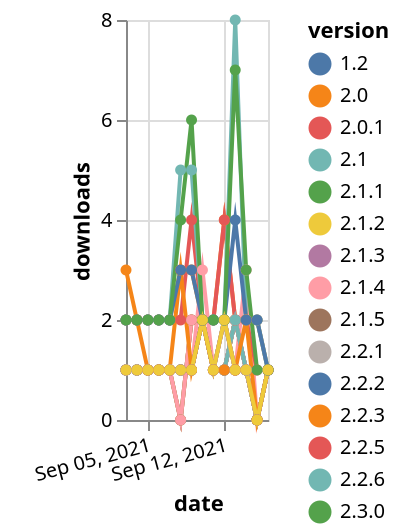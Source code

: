 {"$schema": "https://vega.github.io/schema/vega-lite/v5.json", "description": "A simple bar chart with embedded data.", "data": {"values": [{"date": "2021-09-03", "total": 321, "delta": 1, "version": "2.3.0"}, {"date": "2021-09-04", "total": 322, "delta": 1, "version": "2.3.0"}, {"date": "2021-09-05", "total": 323, "delta": 1, "version": "2.3.0"}, {"date": "2021-09-06", "total": 324, "delta": 1, "version": "2.3.0"}, {"date": "2021-09-07", "total": 325, "delta": 1, "version": "2.3.0"}, {"date": "2021-09-08", "total": 326, "delta": 1, "version": "2.3.0"}, {"date": "2021-09-09", "total": 327, "delta": 1, "version": "2.3.0"}, {"date": "2021-09-10", "total": 329, "delta": 2, "version": "2.3.0"}, {"date": "2021-09-11", "total": 330, "delta": 1, "version": "2.3.0"}, {"date": "2021-09-12", "total": 332, "delta": 2, "version": "2.3.0"}, {"date": "2021-09-13", "total": 333, "delta": 1, "version": "2.3.0"}, {"date": "2021-09-14", "total": 334, "delta": 1, "version": "2.3.0"}, {"date": "2021-09-15", "total": 334, "delta": 0, "version": "2.3.0"}, {"date": "2021-09-16", "total": 335, "delta": 1, "version": "2.3.0"}, {"date": "2021-09-03", "total": 239, "delta": 1, "version": "2.1.3"}, {"date": "2021-09-04", "total": 240, "delta": 1, "version": "2.1.3"}, {"date": "2021-09-05", "total": 241, "delta": 1, "version": "2.1.3"}, {"date": "2021-09-06", "total": 242, "delta": 1, "version": "2.1.3"}, {"date": "2021-09-07", "total": 243, "delta": 1, "version": "2.1.3"}, {"date": "2021-09-08", "total": 243, "delta": 0, "version": "2.1.3"}, {"date": "2021-09-09", "total": 245, "delta": 2, "version": "2.1.3"}, {"date": "2021-09-10", "total": 247, "delta": 2, "version": "2.1.3"}, {"date": "2021-09-11", "total": 248, "delta": 1, "version": "2.1.3"}, {"date": "2021-09-12", "total": 249, "delta": 1, "version": "2.1.3"}, {"date": "2021-09-13", "total": 251, "delta": 2, "version": "2.1.3"}, {"date": "2021-09-14", "total": 252, "delta": 1, "version": "2.1.3"}, {"date": "2021-09-15", "total": 252, "delta": 0, "version": "2.1.3"}, {"date": "2021-09-16", "total": 253, "delta": 1, "version": "2.1.3"}, {"date": "2021-09-03", "total": 122, "delta": 1, "version": "2.3.5"}, {"date": "2021-09-04", "total": 123, "delta": 1, "version": "2.3.5"}, {"date": "2021-09-05", "total": 124, "delta": 1, "version": "2.3.5"}, {"date": "2021-09-06", "total": 125, "delta": 1, "version": "2.3.5"}, {"date": "2021-09-07", "total": 126, "delta": 1, "version": "2.3.5"}, {"date": "2021-09-08", "total": 127, "delta": 1, "version": "2.3.5"}, {"date": "2021-09-09", "total": 128, "delta": 1, "version": "2.3.5"}, {"date": "2021-09-10", "total": 130, "delta": 2, "version": "2.3.5"}, {"date": "2021-09-11", "total": 131, "delta": 1, "version": "2.3.5"}, {"date": "2021-09-12", "total": 132, "delta": 1, "version": "2.3.5"}, {"date": "2021-09-13", "total": 133, "delta": 1, "version": "2.3.5"}, {"date": "2021-09-14", "total": 134, "delta": 1, "version": "2.3.5"}, {"date": "2021-09-15", "total": 134, "delta": 0, "version": "2.3.5"}, {"date": "2021-09-16", "total": 135, "delta": 1, "version": "2.3.5"}, {"date": "2021-09-03", "total": 282, "delta": 1, "version": "2.2.3"}, {"date": "2021-09-04", "total": 283, "delta": 1, "version": "2.2.3"}, {"date": "2021-09-05", "total": 284, "delta": 1, "version": "2.2.3"}, {"date": "2021-09-06", "total": 285, "delta": 1, "version": "2.2.3"}, {"date": "2021-09-07", "total": 286, "delta": 1, "version": "2.2.3"}, {"date": "2021-09-08", "total": 287, "delta": 1, "version": "2.2.3"}, {"date": "2021-09-09", "total": 288, "delta": 1, "version": "2.2.3"}, {"date": "2021-09-10", "total": 290, "delta": 2, "version": "2.2.3"}, {"date": "2021-09-11", "total": 291, "delta": 1, "version": "2.2.3"}, {"date": "2021-09-12", "total": 292, "delta": 1, "version": "2.2.3"}, {"date": "2021-09-13", "total": 294, "delta": 2, "version": "2.2.3"}, {"date": "2021-09-14", "total": 295, "delta": 1, "version": "2.2.3"}, {"date": "2021-09-15", "total": 295, "delta": 0, "version": "2.2.3"}, {"date": "2021-09-16", "total": 296, "delta": 1, "version": "2.2.3"}, {"date": "2021-09-03", "total": 157, "delta": 1, "version": "2.3.6"}, {"date": "2021-09-04", "total": 158, "delta": 1, "version": "2.3.6"}, {"date": "2021-09-05", "total": 159, "delta": 1, "version": "2.3.6"}, {"date": "2021-09-06", "total": 160, "delta": 1, "version": "2.3.6"}, {"date": "2021-09-07", "total": 161, "delta": 1, "version": "2.3.6"}, {"date": "2021-09-08", "total": 162, "delta": 1, "version": "2.3.6"}, {"date": "2021-09-09", "total": 163, "delta": 1, "version": "2.3.6"}, {"date": "2021-09-10", "total": 165, "delta": 2, "version": "2.3.6"}, {"date": "2021-09-11", "total": 166, "delta": 1, "version": "2.3.6"}, {"date": "2021-09-12", "total": 167, "delta": 1, "version": "2.3.6"}, {"date": "2021-09-13", "total": 168, "delta": 1, "version": "2.3.6"}, {"date": "2021-09-14", "total": 169, "delta": 1, "version": "2.3.6"}, {"date": "2021-09-15", "total": 169, "delta": 0, "version": "2.3.6"}, {"date": "2021-09-16", "total": 170, "delta": 1, "version": "2.3.6"}, {"date": "2021-09-03", "total": 302, "delta": 1, "version": "2.2.5"}, {"date": "2021-09-04", "total": 303, "delta": 1, "version": "2.2.5"}, {"date": "2021-09-05", "total": 304, "delta": 1, "version": "2.2.5"}, {"date": "2021-09-06", "total": 305, "delta": 1, "version": "2.2.5"}, {"date": "2021-09-07", "total": 306, "delta": 1, "version": "2.2.5"}, {"date": "2021-09-08", "total": 307, "delta": 1, "version": "2.2.5"}, {"date": "2021-09-09", "total": 308, "delta": 1, "version": "2.2.5"}, {"date": "2021-09-10", "total": 310, "delta": 2, "version": "2.2.5"}, {"date": "2021-09-11", "total": 311, "delta": 1, "version": "2.2.5"}, {"date": "2021-09-12", "total": 313, "delta": 2, "version": "2.2.5"}, {"date": "2021-09-13", "total": 314, "delta": 1, "version": "2.2.5"}, {"date": "2021-09-14", "total": 315, "delta": 1, "version": "2.2.5"}, {"date": "2021-09-15", "total": 315, "delta": 0, "version": "2.2.5"}, {"date": "2021-09-16", "total": 316, "delta": 1, "version": "2.2.5"}, {"date": "2021-09-03", "total": 2521, "delta": 2, "version": "2.0"}, {"date": "2021-09-04", "total": 2523, "delta": 2, "version": "2.0"}, {"date": "2021-09-05", "total": 2525, "delta": 2, "version": "2.0"}, {"date": "2021-09-06", "total": 2527, "delta": 2, "version": "2.0"}, {"date": "2021-09-07", "total": 2529, "delta": 2, "version": "2.0"}, {"date": "2021-09-08", "total": 2532, "delta": 3, "version": "2.0"}, {"date": "2021-09-09", "total": 2535, "delta": 3, "version": "2.0"}, {"date": "2021-09-10", "total": 2537, "delta": 2, "version": "2.0"}, {"date": "2021-09-11", "total": 2539, "delta": 2, "version": "2.0"}, {"date": "2021-09-12", "total": 2543, "delta": 4, "version": "2.0"}, {"date": "2021-09-13", "total": 2545, "delta": 2, "version": "2.0"}, {"date": "2021-09-14", "total": 2547, "delta": 2, "version": "2.0"}, {"date": "2021-09-15", "total": 2549, "delta": 2, "version": "2.0"}, {"date": "2021-09-16", "total": 2550, "delta": 1, "version": "2.0"}, {"date": "2021-09-03", "total": 263, "delta": 1, "version": "2.1.2"}, {"date": "2021-09-04", "total": 264, "delta": 1, "version": "2.1.2"}, {"date": "2021-09-05", "total": 265, "delta": 1, "version": "2.1.2"}, {"date": "2021-09-06", "total": 266, "delta": 1, "version": "2.1.2"}, {"date": "2021-09-07", "total": 267, "delta": 1, "version": "2.1.2"}, {"date": "2021-09-08", "total": 267, "delta": 0, "version": "2.1.2"}, {"date": "2021-09-09", "total": 269, "delta": 2, "version": "2.1.2"}, {"date": "2021-09-10", "total": 271, "delta": 2, "version": "2.1.2"}, {"date": "2021-09-11", "total": 272, "delta": 1, "version": "2.1.2"}, {"date": "2021-09-12", "total": 273, "delta": 1, "version": "2.1.2"}, {"date": "2021-09-13", "total": 275, "delta": 2, "version": "2.1.2"}, {"date": "2021-09-14", "total": 276, "delta": 1, "version": "2.1.2"}, {"date": "2021-09-15", "total": 276, "delta": 0, "version": "2.1.2"}, {"date": "2021-09-16", "total": 277, "delta": 1, "version": "2.1.2"}, {"date": "2021-09-03", "total": 229, "delta": 1, "version": "2.3.3"}, {"date": "2021-09-04", "total": 230, "delta": 1, "version": "2.3.3"}, {"date": "2021-09-05", "total": 231, "delta": 1, "version": "2.3.3"}, {"date": "2021-09-06", "total": 232, "delta": 1, "version": "2.3.3"}, {"date": "2021-09-07", "total": 233, "delta": 1, "version": "2.3.3"}, {"date": "2021-09-08", "total": 234, "delta": 1, "version": "2.3.3"}, {"date": "2021-09-09", "total": 235, "delta": 1, "version": "2.3.3"}, {"date": "2021-09-10", "total": 238, "delta": 3, "version": "2.3.3"}, {"date": "2021-09-11", "total": 239, "delta": 1, "version": "2.3.3"}, {"date": "2021-09-12", "total": 240, "delta": 1, "version": "2.3.3"}, {"date": "2021-09-13", "total": 241, "delta": 1, "version": "2.3.3"}, {"date": "2021-09-14", "total": 244, "delta": 3, "version": "2.3.3"}, {"date": "2021-09-15", "total": 244, "delta": 0, "version": "2.3.3"}, {"date": "2021-09-16", "total": 245, "delta": 1, "version": "2.3.3"}, {"date": "2021-09-03", "total": 2519, "delta": 2, "version": "2.0.1"}, {"date": "2021-09-04", "total": 2521, "delta": 2, "version": "2.0.1"}, {"date": "2021-09-05", "total": 2523, "delta": 2, "version": "2.0.1"}, {"date": "2021-09-06", "total": 2525, "delta": 2, "version": "2.0.1"}, {"date": "2021-09-07", "total": 2527, "delta": 2, "version": "2.0.1"}, {"date": "2021-09-08", "total": 2529, "delta": 2, "version": "2.0.1"}, {"date": "2021-09-09", "total": 2533, "delta": 4, "version": "2.0.1"}, {"date": "2021-09-10", "total": 2535, "delta": 2, "version": "2.0.1"}, {"date": "2021-09-11", "total": 2537, "delta": 2, "version": "2.0.1"}, {"date": "2021-09-12", "total": 2541, "delta": 4, "version": "2.0.1"}, {"date": "2021-09-13", "total": 2543, "delta": 2, "version": "2.0.1"}, {"date": "2021-09-14", "total": 2545, "delta": 2, "version": "2.0.1"}, {"date": "2021-09-15", "total": 2546, "delta": 1, "version": "2.0.1"}, {"date": "2021-09-16", "total": 2547, "delta": 1, "version": "2.0.1"}, {"date": "2021-09-03", "total": 211, "delta": 1, "version": "2.3.4"}, {"date": "2021-09-04", "total": 212, "delta": 1, "version": "2.3.4"}, {"date": "2021-09-05", "total": 213, "delta": 1, "version": "2.3.4"}, {"date": "2021-09-06", "total": 214, "delta": 1, "version": "2.3.4"}, {"date": "2021-09-07", "total": 215, "delta": 1, "version": "2.3.4"}, {"date": "2021-09-08", "total": 216, "delta": 1, "version": "2.3.4"}, {"date": "2021-09-09", "total": 217, "delta": 1, "version": "2.3.4"}, {"date": "2021-09-10", "total": 219, "delta": 2, "version": "2.3.4"}, {"date": "2021-09-11", "total": 220, "delta": 1, "version": "2.3.4"}, {"date": "2021-09-12", "total": 221, "delta": 1, "version": "2.3.4"}, {"date": "2021-09-13", "total": 222, "delta": 1, "version": "2.3.4"}, {"date": "2021-09-14", "total": 223, "delta": 1, "version": "2.3.4"}, {"date": "2021-09-15", "total": 223, "delta": 0, "version": "2.3.4"}, {"date": "2021-09-16", "total": 224, "delta": 1, "version": "2.3.4"}, {"date": "2021-09-03", "total": 275, "delta": 1, "version": "2.1.5"}, {"date": "2021-09-04", "total": 276, "delta": 1, "version": "2.1.5"}, {"date": "2021-09-05", "total": 277, "delta": 1, "version": "2.1.5"}, {"date": "2021-09-06", "total": 278, "delta": 1, "version": "2.1.5"}, {"date": "2021-09-07", "total": 279, "delta": 1, "version": "2.1.5"}, {"date": "2021-09-08", "total": 279, "delta": 0, "version": "2.1.5"}, {"date": "2021-09-09", "total": 281, "delta": 2, "version": "2.1.5"}, {"date": "2021-09-10", "total": 283, "delta": 2, "version": "2.1.5"}, {"date": "2021-09-11", "total": 284, "delta": 1, "version": "2.1.5"}, {"date": "2021-09-12", "total": 285, "delta": 1, "version": "2.1.5"}, {"date": "2021-09-13", "total": 287, "delta": 2, "version": "2.1.5"}, {"date": "2021-09-14", "total": 288, "delta": 1, "version": "2.1.5"}, {"date": "2021-09-15", "total": 288, "delta": 0, "version": "2.1.5"}, {"date": "2021-09-16", "total": 289, "delta": 1, "version": "2.1.5"}, {"date": "2021-09-03", "total": 251, "delta": 1, "version": "2.2.2"}, {"date": "2021-09-04", "total": 252, "delta": 1, "version": "2.2.2"}, {"date": "2021-09-05", "total": 253, "delta": 1, "version": "2.2.2"}, {"date": "2021-09-06", "total": 254, "delta": 1, "version": "2.2.2"}, {"date": "2021-09-07", "total": 255, "delta": 1, "version": "2.2.2"}, {"date": "2021-09-08", "total": 256, "delta": 1, "version": "2.2.2"}, {"date": "2021-09-09", "total": 257, "delta": 1, "version": "2.2.2"}, {"date": "2021-09-10", "total": 259, "delta": 2, "version": "2.2.2"}, {"date": "2021-09-11", "total": 260, "delta": 1, "version": "2.2.2"}, {"date": "2021-09-12", "total": 261, "delta": 1, "version": "2.2.2"}, {"date": "2021-09-13", "total": 263, "delta": 2, "version": "2.2.2"}, {"date": "2021-09-14", "total": 264, "delta": 1, "version": "2.2.2"}, {"date": "2021-09-15", "total": 264, "delta": 0, "version": "2.2.2"}, {"date": "2021-09-16", "total": 265, "delta": 1, "version": "2.2.2"}, {"date": "2021-09-03", "total": 237, "delta": 1, "version": "2.1.4"}, {"date": "2021-09-04", "total": 238, "delta": 1, "version": "2.1.4"}, {"date": "2021-09-05", "total": 239, "delta": 1, "version": "2.1.4"}, {"date": "2021-09-06", "total": 240, "delta": 1, "version": "2.1.4"}, {"date": "2021-09-07", "total": 241, "delta": 1, "version": "2.1.4"}, {"date": "2021-09-08", "total": 241, "delta": 0, "version": "2.1.4"}, {"date": "2021-09-09", "total": 243, "delta": 2, "version": "2.1.4"}, {"date": "2021-09-10", "total": 245, "delta": 2, "version": "2.1.4"}, {"date": "2021-09-11", "total": 246, "delta": 1, "version": "2.1.4"}, {"date": "2021-09-12", "total": 247, "delta": 1, "version": "2.1.4"}, {"date": "2021-09-13", "total": 249, "delta": 2, "version": "2.1.4"}, {"date": "2021-09-14", "total": 250, "delta": 1, "version": "2.1.4"}, {"date": "2021-09-15", "total": 250, "delta": 0, "version": "2.1.4"}, {"date": "2021-09-16", "total": 251, "delta": 1, "version": "2.1.4"}, {"date": "2021-09-03", "total": 285, "delta": 1, "version": "2.2.6"}, {"date": "2021-09-04", "total": 286, "delta": 1, "version": "2.2.6"}, {"date": "2021-09-05", "total": 287, "delta": 1, "version": "2.2.6"}, {"date": "2021-09-06", "total": 288, "delta": 1, "version": "2.2.6"}, {"date": "2021-09-07", "total": 289, "delta": 1, "version": "2.2.6"}, {"date": "2021-09-08", "total": 290, "delta": 1, "version": "2.2.6"}, {"date": "2021-09-09", "total": 291, "delta": 1, "version": "2.2.6"}, {"date": "2021-09-10", "total": 293, "delta": 2, "version": "2.2.6"}, {"date": "2021-09-11", "total": 294, "delta": 1, "version": "2.2.6"}, {"date": "2021-09-12", "total": 295, "delta": 1, "version": "2.2.6"}, {"date": "2021-09-13", "total": 297, "delta": 2, "version": "2.2.6"}, {"date": "2021-09-14", "total": 298, "delta": 1, "version": "2.2.6"}, {"date": "2021-09-15", "total": 298, "delta": 0, "version": "2.2.6"}, {"date": "2021-09-16", "total": 299, "delta": 1, "version": "2.2.6"}, {"date": "2021-09-03", "total": 243, "delta": 1, "version": "2.2.1"}, {"date": "2021-09-04", "total": 244, "delta": 1, "version": "2.2.1"}, {"date": "2021-09-05", "total": 245, "delta": 1, "version": "2.2.1"}, {"date": "2021-09-06", "total": 246, "delta": 1, "version": "2.2.1"}, {"date": "2021-09-07", "total": 247, "delta": 1, "version": "2.2.1"}, {"date": "2021-09-08", "total": 248, "delta": 1, "version": "2.2.1"}, {"date": "2021-09-09", "total": 249, "delta": 1, "version": "2.2.1"}, {"date": "2021-09-10", "total": 251, "delta": 2, "version": "2.2.1"}, {"date": "2021-09-11", "total": 252, "delta": 1, "version": "2.2.1"}, {"date": "2021-09-12", "total": 254, "delta": 2, "version": "2.2.1"}, {"date": "2021-09-13", "total": 255, "delta": 1, "version": "2.2.1"}, {"date": "2021-09-14", "total": 256, "delta": 1, "version": "2.2.1"}, {"date": "2021-09-15", "total": 256, "delta": 0, "version": "2.2.1"}, {"date": "2021-09-16", "total": 257, "delta": 1, "version": "2.2.1"}, {"date": "2021-09-03", "total": 2670, "delta": 2, "version": "2.1"}, {"date": "2021-09-04", "total": 2672, "delta": 2, "version": "2.1"}, {"date": "2021-09-05", "total": 2674, "delta": 2, "version": "2.1"}, {"date": "2021-09-06", "total": 2676, "delta": 2, "version": "2.1"}, {"date": "2021-09-07", "total": 2678, "delta": 2, "version": "2.1"}, {"date": "2021-09-08", "total": 2683, "delta": 5, "version": "2.1"}, {"date": "2021-09-09", "total": 2688, "delta": 5, "version": "2.1"}, {"date": "2021-09-10", "total": 2690, "delta": 2, "version": "2.1"}, {"date": "2021-09-11", "total": 2692, "delta": 2, "version": "2.1"}, {"date": "2021-09-12", "total": 2694, "delta": 2, "version": "2.1"}, {"date": "2021-09-13", "total": 2702, "delta": 8, "version": "2.1"}, {"date": "2021-09-14", "total": 2704, "delta": 2, "version": "2.1"}, {"date": "2021-09-15", "total": 2706, "delta": 2, "version": "2.1"}, {"date": "2021-09-16", "total": 2707, "delta": 1, "version": "2.1"}, {"date": "2021-09-03", "total": 214, "delta": 1, "version": "2.3.2"}, {"date": "2021-09-04", "total": 215, "delta": 1, "version": "2.3.2"}, {"date": "2021-09-05", "total": 216, "delta": 1, "version": "2.3.2"}, {"date": "2021-09-06", "total": 217, "delta": 1, "version": "2.3.2"}, {"date": "2021-09-07", "total": 218, "delta": 1, "version": "2.3.2"}, {"date": "2021-09-08", "total": 219, "delta": 1, "version": "2.3.2"}, {"date": "2021-09-09", "total": 220, "delta": 1, "version": "2.3.2"}, {"date": "2021-09-10", "total": 222, "delta": 2, "version": "2.3.2"}, {"date": "2021-09-11", "total": 223, "delta": 1, "version": "2.3.2"}, {"date": "2021-09-12", "total": 225, "delta": 2, "version": "2.3.2"}, {"date": "2021-09-13", "total": 226, "delta": 1, "version": "2.3.2"}, {"date": "2021-09-14", "total": 227, "delta": 1, "version": "2.3.2"}, {"date": "2021-09-15", "total": 227, "delta": 0, "version": "2.3.2"}, {"date": "2021-09-16", "total": 228, "delta": 1, "version": "2.3.2"}, {"date": "2021-09-03", "total": 110, "delta": 3, "version": "2.3.7"}, {"date": "2021-09-04", "total": 112, "delta": 2, "version": "2.3.7"}, {"date": "2021-09-05", "total": 113, "delta": 1, "version": "2.3.7"}, {"date": "2021-09-06", "total": 114, "delta": 1, "version": "2.3.7"}, {"date": "2021-09-07", "total": 115, "delta": 1, "version": "2.3.7"}, {"date": "2021-09-08", "total": 118, "delta": 3, "version": "2.3.7"}, {"date": "2021-09-09", "total": 119, "delta": 1, "version": "2.3.7"}, {"date": "2021-09-10", "total": 121, "delta": 2, "version": "2.3.7"}, {"date": "2021-09-11", "total": 122, "delta": 1, "version": "2.3.7"}, {"date": "2021-09-12", "total": 123, "delta": 1, "version": "2.3.7"}, {"date": "2021-09-13", "total": 124, "delta": 1, "version": "2.3.7"}, {"date": "2021-09-14", "total": 126, "delta": 2, "version": "2.3.7"}, {"date": "2021-09-15", "total": 126, "delta": 0, "version": "2.3.7"}, {"date": "2021-09-16", "total": 127, "delta": 1, "version": "2.3.7"}, {"date": "2021-09-03", "total": 2562, "delta": 2, "version": "1.2"}, {"date": "2021-09-04", "total": 2564, "delta": 2, "version": "1.2"}, {"date": "2021-09-05", "total": 2566, "delta": 2, "version": "1.2"}, {"date": "2021-09-06", "total": 2568, "delta": 2, "version": "1.2"}, {"date": "2021-09-07", "total": 2570, "delta": 2, "version": "1.2"}, {"date": "2021-09-08", "total": 2573, "delta": 3, "version": "1.2"}, {"date": "2021-09-09", "total": 2576, "delta": 3, "version": "1.2"}, {"date": "2021-09-10", "total": 2578, "delta": 2, "version": "1.2"}, {"date": "2021-09-11", "total": 2580, "delta": 2, "version": "1.2"}, {"date": "2021-09-12", "total": 2582, "delta": 2, "version": "1.2"}, {"date": "2021-09-13", "total": 2586, "delta": 4, "version": "1.2"}, {"date": "2021-09-14", "total": 2588, "delta": 2, "version": "1.2"}, {"date": "2021-09-15", "total": 2590, "delta": 2, "version": "1.2"}, {"date": "2021-09-16", "total": 2591, "delta": 1, "version": "1.2"}, {"date": "2021-09-03", "total": 2630, "delta": 2, "version": "2.1.1"}, {"date": "2021-09-04", "total": 2632, "delta": 2, "version": "2.1.1"}, {"date": "2021-09-05", "total": 2634, "delta": 2, "version": "2.1.1"}, {"date": "2021-09-06", "total": 2636, "delta": 2, "version": "2.1.1"}, {"date": "2021-09-07", "total": 2638, "delta": 2, "version": "2.1.1"}, {"date": "2021-09-08", "total": 2642, "delta": 4, "version": "2.1.1"}, {"date": "2021-09-09", "total": 2648, "delta": 6, "version": "2.1.1"}, {"date": "2021-09-10", "total": 2650, "delta": 2, "version": "2.1.1"}, {"date": "2021-09-11", "total": 2652, "delta": 2, "version": "2.1.1"}, {"date": "2021-09-12", "total": 2654, "delta": 2, "version": "2.1.1"}, {"date": "2021-09-13", "total": 2661, "delta": 7, "version": "2.1.1"}, {"date": "2021-09-14", "total": 2664, "delta": 3, "version": "2.1.1"}, {"date": "2021-09-15", "total": 2665, "delta": 1, "version": "2.1.1"}, {"date": "2021-09-16", "total": 2666, "delta": 1, "version": "2.1.1"}, {"date": "2021-09-03", "total": 181, "delta": 1, "version": "2.3.1"}, {"date": "2021-09-04", "total": 182, "delta": 1, "version": "2.3.1"}, {"date": "2021-09-05", "total": 183, "delta": 1, "version": "2.3.1"}, {"date": "2021-09-06", "total": 184, "delta": 1, "version": "2.3.1"}, {"date": "2021-09-07", "total": 185, "delta": 1, "version": "2.3.1"}, {"date": "2021-09-08", "total": 186, "delta": 1, "version": "2.3.1"}, {"date": "2021-09-09", "total": 187, "delta": 1, "version": "2.3.1"}, {"date": "2021-09-10", "total": 189, "delta": 2, "version": "2.3.1"}, {"date": "2021-09-11", "total": 190, "delta": 1, "version": "2.3.1"}, {"date": "2021-09-12", "total": 192, "delta": 2, "version": "2.3.1"}, {"date": "2021-09-13", "total": 193, "delta": 1, "version": "2.3.1"}, {"date": "2021-09-14", "total": 194, "delta": 1, "version": "2.3.1"}, {"date": "2021-09-15", "total": 194, "delta": 0, "version": "2.3.1"}, {"date": "2021-09-16", "total": 195, "delta": 1, "version": "2.3.1"}]}, "width": "container", "mark": {"type": "line", "point": {"filled": true}}, "encoding": {"x": {"field": "date", "type": "temporal", "timeUnit": "yearmonthdate", "title": "date", "axis": {"labelAngle": -15}}, "y": {"field": "delta", "type": "quantitative", "title": "downloads"}, "color": {"field": "version", "type": "nominal"}, "tooltip": {"field": "delta"}}}